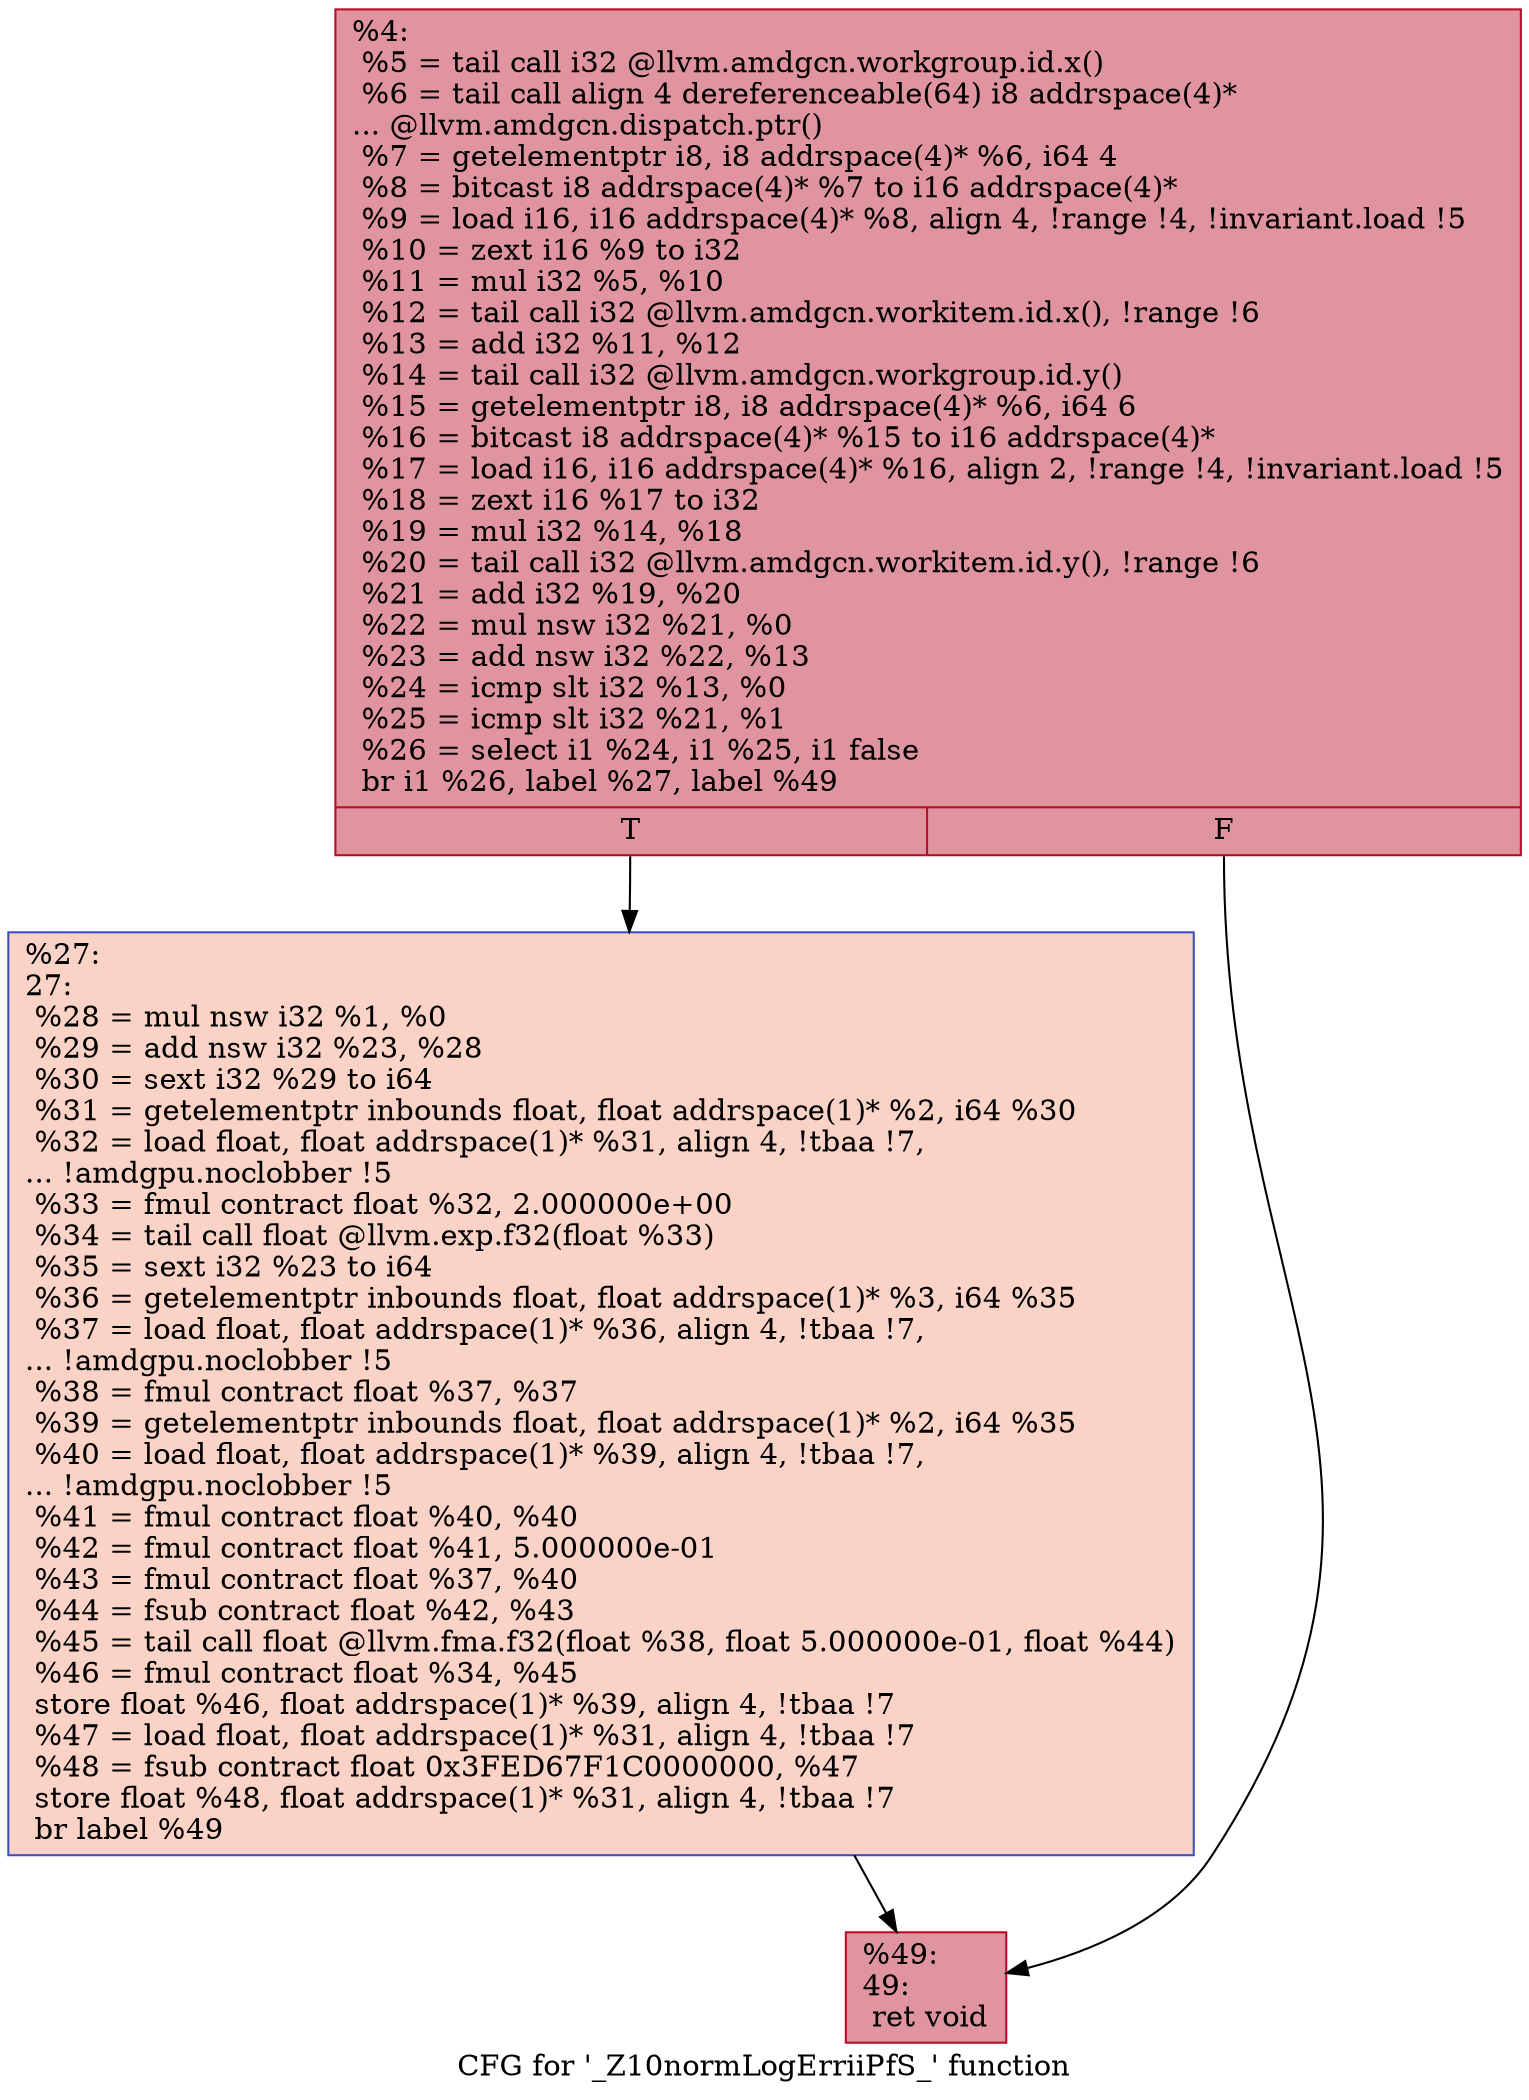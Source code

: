 digraph "CFG for '_Z10normLogErriiPfS_' function" {
	label="CFG for '_Z10normLogErriiPfS_' function";

	Node0x4525830 [shape=record,color="#b70d28ff", style=filled, fillcolor="#b70d2870",label="{%4:\l  %5 = tail call i32 @llvm.amdgcn.workgroup.id.x()\l  %6 = tail call align 4 dereferenceable(64) i8 addrspace(4)*\l... @llvm.amdgcn.dispatch.ptr()\l  %7 = getelementptr i8, i8 addrspace(4)* %6, i64 4\l  %8 = bitcast i8 addrspace(4)* %7 to i16 addrspace(4)*\l  %9 = load i16, i16 addrspace(4)* %8, align 4, !range !4, !invariant.load !5\l  %10 = zext i16 %9 to i32\l  %11 = mul i32 %5, %10\l  %12 = tail call i32 @llvm.amdgcn.workitem.id.x(), !range !6\l  %13 = add i32 %11, %12\l  %14 = tail call i32 @llvm.amdgcn.workgroup.id.y()\l  %15 = getelementptr i8, i8 addrspace(4)* %6, i64 6\l  %16 = bitcast i8 addrspace(4)* %15 to i16 addrspace(4)*\l  %17 = load i16, i16 addrspace(4)* %16, align 2, !range !4, !invariant.load !5\l  %18 = zext i16 %17 to i32\l  %19 = mul i32 %14, %18\l  %20 = tail call i32 @llvm.amdgcn.workitem.id.y(), !range !6\l  %21 = add i32 %19, %20\l  %22 = mul nsw i32 %21, %0\l  %23 = add nsw i32 %22, %13\l  %24 = icmp slt i32 %13, %0\l  %25 = icmp slt i32 %21, %1\l  %26 = select i1 %24, i1 %25, i1 false\l  br i1 %26, label %27, label %49\l|{<s0>T|<s1>F}}"];
	Node0x4525830:s0 -> Node0x45293f0;
	Node0x4525830:s1 -> Node0x4529480;
	Node0x45293f0 [shape=record,color="#3d50c3ff", style=filled, fillcolor="#f59c7d70",label="{%27:\l27:                                               \l  %28 = mul nsw i32 %1, %0\l  %29 = add nsw i32 %23, %28\l  %30 = sext i32 %29 to i64\l  %31 = getelementptr inbounds float, float addrspace(1)* %2, i64 %30\l  %32 = load float, float addrspace(1)* %31, align 4, !tbaa !7,\l... !amdgpu.noclobber !5\l  %33 = fmul contract float %32, 2.000000e+00\l  %34 = tail call float @llvm.exp.f32(float %33)\l  %35 = sext i32 %23 to i64\l  %36 = getelementptr inbounds float, float addrspace(1)* %3, i64 %35\l  %37 = load float, float addrspace(1)* %36, align 4, !tbaa !7,\l... !amdgpu.noclobber !5\l  %38 = fmul contract float %37, %37\l  %39 = getelementptr inbounds float, float addrspace(1)* %2, i64 %35\l  %40 = load float, float addrspace(1)* %39, align 4, !tbaa !7,\l... !amdgpu.noclobber !5\l  %41 = fmul contract float %40, %40\l  %42 = fmul contract float %41, 5.000000e-01\l  %43 = fmul contract float %37, %40\l  %44 = fsub contract float %42, %43\l  %45 = tail call float @llvm.fma.f32(float %38, float 5.000000e-01, float %44)\l  %46 = fmul contract float %34, %45\l  store float %46, float addrspace(1)* %39, align 4, !tbaa !7\l  %47 = load float, float addrspace(1)* %31, align 4, !tbaa !7\l  %48 = fsub contract float 0x3FED67F1C0000000, %47\l  store float %48, float addrspace(1)* %31, align 4, !tbaa !7\l  br label %49\l}"];
	Node0x45293f0 -> Node0x4529480;
	Node0x4529480 [shape=record,color="#b70d28ff", style=filled, fillcolor="#b70d2870",label="{%49:\l49:                                               \l  ret void\l}"];
}
